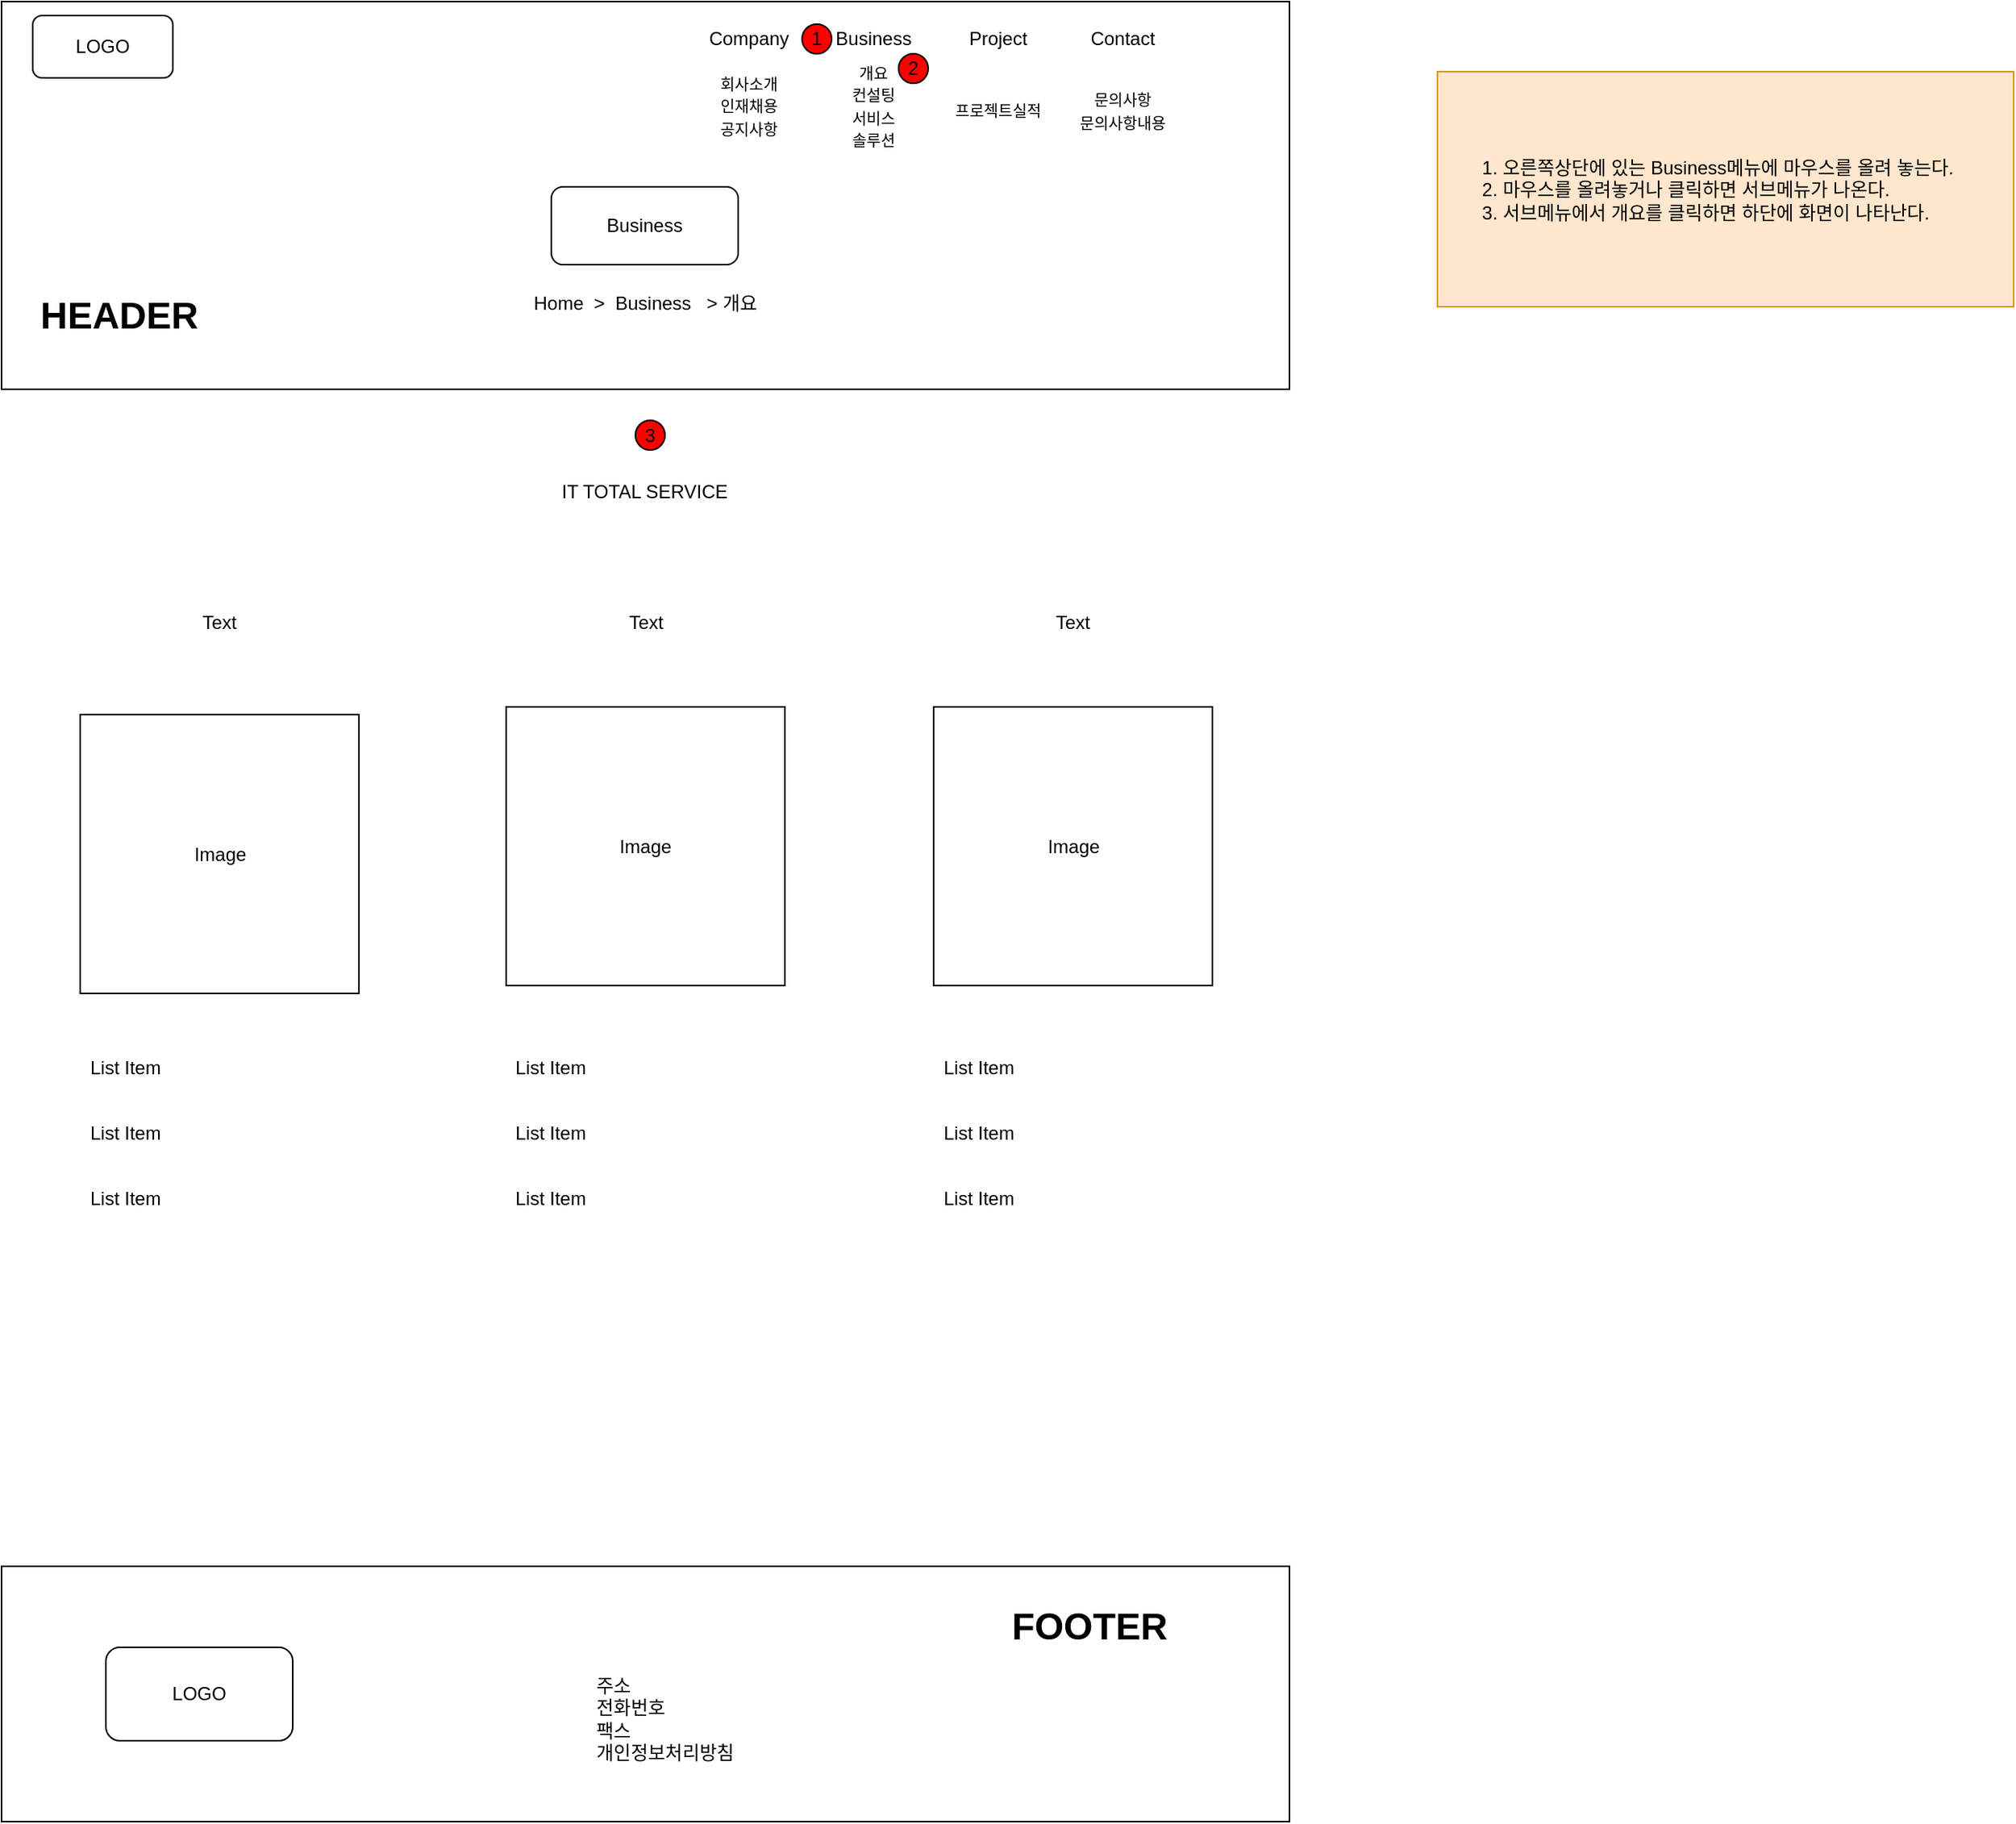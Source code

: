 <mxfile version="24.7.17" pages="4">
  <diagram name="개요" id="Bpii2RcO6wEktRGzaCRJ">
    <mxGraphModel dx="1434" dy="2013" grid="0" gridSize="10" guides="1" tooltips="1" connect="1" arrows="1" fold="1" page="1" pageScale="1" pageWidth="827" pageHeight="1169" math="0" shadow="0">
      <root>
        <mxCell id="0" />
        <mxCell id="1" parent="0" />
        <mxCell id="DqWM_2jx_IDPtCfwrUrT-4" value="" style="rounded=0;whiteSpace=wrap;html=1;" parent="1" vertex="1">
          <mxGeometry y="-1169" width="827" height="249" as="geometry" />
        </mxCell>
        <mxCell id="DqWM_2jx_IDPtCfwrUrT-6" value="LOGO" style="rounded=1;whiteSpace=wrap;html=1;" parent="1" vertex="1">
          <mxGeometry x="20" y="-1160" width="90" height="40" as="geometry" />
        </mxCell>
        <mxCell id="DqWM_2jx_IDPtCfwrUrT-7" value="Company" style="text;html=1;strokeColor=none;fillColor=none;align=center;verticalAlign=middle;whiteSpace=wrap;rounded=0;" parent="1" vertex="1">
          <mxGeometry x="450" y="-1160" width="60" height="30" as="geometry" />
        </mxCell>
        <mxCell id="DqWM_2jx_IDPtCfwrUrT-8" value="Business" style="text;html=1;strokeColor=none;fillColor=none;align=center;verticalAlign=middle;whiteSpace=wrap;rounded=0;" parent="1" vertex="1">
          <mxGeometry x="530" y="-1160" width="60" height="30" as="geometry" />
        </mxCell>
        <mxCell id="DqWM_2jx_IDPtCfwrUrT-9" value="Project" style="text;html=1;strokeColor=none;fillColor=none;align=center;verticalAlign=middle;whiteSpace=wrap;rounded=0;" parent="1" vertex="1">
          <mxGeometry x="610" y="-1160" width="60" height="30" as="geometry" />
        </mxCell>
        <mxCell id="DqWM_2jx_IDPtCfwrUrT-10" value="Contact" style="text;html=1;strokeColor=none;fillColor=none;align=center;verticalAlign=middle;whiteSpace=wrap;rounded=0;" parent="1" vertex="1">
          <mxGeometry x="690" y="-1160" width="60" height="30" as="geometry" />
        </mxCell>
        <mxCell id="DqWM_2jx_IDPtCfwrUrT-12" value="Business" style="rounded=1;whiteSpace=wrap;html=1;" parent="1" vertex="1">
          <mxGeometry x="353" y="-1050" width="120" height="50" as="geometry" />
        </mxCell>
        <mxCell id="DqWM_2jx_IDPtCfwrUrT-13" value="Home&amp;nbsp; &amp;gt;&amp;nbsp; Business&amp;nbsp; &amp;nbsp;&amp;gt; 개요" style="text;html=1;strokeColor=none;fillColor=none;align=center;verticalAlign=middle;whiteSpace=wrap;rounded=0;" parent="1" vertex="1">
          <mxGeometry x="332" y="-990" width="163" height="30" as="geometry" />
        </mxCell>
        <mxCell id="DqWM_2jx_IDPtCfwrUrT-15" value="IT TOTAL SERVICE" style="text;html=1;strokeColor=none;fillColor=none;align=center;verticalAlign=middle;whiteSpace=wrap;rounded=0;" parent="1" vertex="1">
          <mxGeometry x="278" y="-869" width="270" height="30" as="geometry" />
        </mxCell>
        <mxCell id="DqWM_2jx_IDPtCfwrUrT-16" value="Text" style="text;html=1;strokeColor=none;fillColor=none;align=center;verticalAlign=middle;whiteSpace=wrap;rounded=0;" parent="1" vertex="1">
          <mxGeometry x="110" y="-785" width="60" height="30" as="geometry" />
        </mxCell>
        <mxCell id="DqWM_2jx_IDPtCfwrUrT-17" value="Text" style="text;html=1;strokeColor=none;fillColor=none;align=center;verticalAlign=middle;whiteSpace=wrap;rounded=0;" parent="1" vertex="1">
          <mxGeometry x="383.5" y="-785" width="60" height="30" as="geometry" />
        </mxCell>
        <mxCell id="DqWM_2jx_IDPtCfwrUrT-18" value="Text" style="text;html=1;strokeColor=none;fillColor=none;align=center;verticalAlign=middle;whiteSpace=wrap;rounded=0;" parent="1" vertex="1">
          <mxGeometry x="658" y="-785" width="60" height="30" as="geometry" />
        </mxCell>
        <mxCell id="DqWM_2jx_IDPtCfwrUrT-19" value="Image" style="whiteSpace=wrap;html=1;aspect=fixed;" parent="1" vertex="1">
          <mxGeometry x="50.5" y="-711" width="179" height="179" as="geometry" />
        </mxCell>
        <mxCell id="DqWM_2jx_IDPtCfwrUrT-20" value="Image" style="whiteSpace=wrap;html=1;aspect=fixed;" parent="1" vertex="1">
          <mxGeometry x="324" y="-716" width="179" height="179" as="geometry" />
        </mxCell>
        <mxCell id="DqWM_2jx_IDPtCfwrUrT-21" value="Image" style="whiteSpace=wrap;html=1;aspect=fixed;" parent="1" vertex="1">
          <mxGeometry x="598.5" y="-716" width="179" height="179" as="geometry" />
        </mxCell>
        <mxCell id="DqWM_2jx_IDPtCfwrUrT-22" value="List Item" style="text;strokeColor=none;fillColor=none;align=left;verticalAlign=middle;spacingLeft=4;spacingRight=4;overflow=hidden;points=[[0,0.5],[1,0.5]];portConstraint=eastwest;rotatable=0;whiteSpace=wrap;html=1;" parent="1" vertex="1">
          <mxGeometry x="50.5" y="-499" width="180.5" height="30" as="geometry" />
        </mxCell>
        <mxCell id="DqWM_2jx_IDPtCfwrUrT-23" value="List Item" style="text;strokeColor=none;fillColor=none;align=left;verticalAlign=middle;spacingLeft=4;spacingRight=4;overflow=hidden;points=[[0,0.5],[1,0.5]];portConstraint=eastwest;rotatable=0;whiteSpace=wrap;html=1;" parent="1" vertex="1">
          <mxGeometry x="50.5" y="-457" width="180.5" height="30" as="geometry" />
        </mxCell>
        <mxCell id="DqWM_2jx_IDPtCfwrUrT-24" value="List Item" style="text;strokeColor=none;fillColor=none;align=left;verticalAlign=middle;spacingLeft=4;spacingRight=4;overflow=hidden;points=[[0,0.5],[1,0.5]];portConstraint=eastwest;rotatable=0;whiteSpace=wrap;html=1;" parent="1" vertex="1">
          <mxGeometry x="50.5" y="-415" width="180.5" height="30" as="geometry" />
        </mxCell>
        <mxCell id="DqWM_2jx_IDPtCfwrUrT-25" value="List Item" style="text;strokeColor=none;fillColor=none;align=left;verticalAlign=middle;spacingLeft=4;spacingRight=4;overflow=hidden;points=[[0,0.5],[1,0.5]];portConstraint=eastwest;rotatable=0;whiteSpace=wrap;html=1;" parent="1" vertex="1">
          <mxGeometry x="324" y="-499" width="180.5" height="30" as="geometry" />
        </mxCell>
        <mxCell id="DqWM_2jx_IDPtCfwrUrT-26" value="List Item" style="text;strokeColor=none;fillColor=none;align=left;verticalAlign=middle;spacingLeft=4;spacingRight=4;overflow=hidden;points=[[0,0.5],[1,0.5]];portConstraint=eastwest;rotatable=0;whiteSpace=wrap;html=1;" parent="1" vertex="1">
          <mxGeometry x="324" y="-457" width="180.5" height="30" as="geometry" />
        </mxCell>
        <mxCell id="DqWM_2jx_IDPtCfwrUrT-27" value="List Item" style="text;strokeColor=none;fillColor=none;align=left;verticalAlign=middle;spacingLeft=4;spacingRight=4;overflow=hidden;points=[[0,0.5],[1,0.5]];portConstraint=eastwest;rotatable=0;whiteSpace=wrap;html=1;" parent="1" vertex="1">
          <mxGeometry x="324" y="-415" width="180.5" height="30" as="geometry" />
        </mxCell>
        <mxCell id="DqWM_2jx_IDPtCfwrUrT-28" value="List Item" style="text;strokeColor=none;fillColor=none;align=left;verticalAlign=middle;spacingLeft=4;spacingRight=4;overflow=hidden;points=[[0,0.5],[1,0.5]];portConstraint=eastwest;rotatable=0;whiteSpace=wrap;html=1;" parent="1" vertex="1">
          <mxGeometry x="598.5" y="-499" width="180.5" height="30" as="geometry" />
        </mxCell>
        <mxCell id="DqWM_2jx_IDPtCfwrUrT-29" value="List Item" style="text;strokeColor=none;fillColor=none;align=left;verticalAlign=middle;spacingLeft=4;spacingRight=4;overflow=hidden;points=[[0,0.5],[1,0.5]];portConstraint=eastwest;rotatable=0;whiteSpace=wrap;html=1;" parent="1" vertex="1">
          <mxGeometry x="598.5" y="-457" width="180.5" height="30" as="geometry" />
        </mxCell>
        <mxCell id="DqWM_2jx_IDPtCfwrUrT-30" value="List Item" style="text;strokeColor=none;fillColor=none;align=left;verticalAlign=middle;spacingLeft=4;spacingRight=4;overflow=hidden;points=[[0,0.5],[1,0.5]];portConstraint=eastwest;rotatable=0;whiteSpace=wrap;html=1;" parent="1" vertex="1">
          <mxGeometry x="598.5" y="-415" width="180.5" height="30" as="geometry" />
        </mxCell>
        <mxCell id="DqWM_2jx_IDPtCfwrUrT-31" value="" style="rounded=0;whiteSpace=wrap;html=1;" parent="1" vertex="1">
          <mxGeometry y="-164" width="827" height="164" as="geometry" />
        </mxCell>
        <mxCell id="DqWM_2jx_IDPtCfwrUrT-33" value="LOGO" style="rounded=1;whiteSpace=wrap;html=1;" parent="1" vertex="1">
          <mxGeometry x="67" y="-112" width="120" height="60" as="geometry" />
        </mxCell>
        <mxCell id="DqWM_2jx_IDPtCfwrUrT-34" value="&lt;h1&gt;&lt;span style=&quot;background-color: initial;&quot;&gt;&lt;span style=&quot;white-space: pre;&quot;&gt;&#x9;&lt;/span&gt;&lt;span style=&quot;white-space: pre;&quot;&gt;&#x9;&lt;/span&gt;&lt;span style=&quot;white-space: pre;&quot;&gt;&#x9;&lt;/span&gt;&lt;span style=&quot;white-space: pre;&quot;&gt;&#x9;&lt;/span&gt;&lt;span style=&quot;white-space: pre;&quot;&gt;&#x9;&lt;/span&gt;FOOTER&lt;/span&gt;&lt;br&gt;&lt;/h1&gt;&lt;div&gt;주소&lt;/div&gt;&lt;div&gt;전화번호&lt;/div&gt;&lt;div&gt;팩스&lt;/div&gt;&lt;div&gt;개인정보처리방침&lt;/div&gt;" style="text;html=1;strokeColor=none;fillColor=none;spacing=5;spacingTop=-20;whiteSpace=wrap;overflow=hidden;rounded=0;" parent="1" vertex="1">
          <mxGeometry x="377" y="-145" width="387" height="120" as="geometry" />
        </mxCell>
        <mxCell id="DqWM_2jx_IDPtCfwrUrT-36" value="&lt;h1&gt;HEADER&lt;/h1&gt;" style="text;html=1;strokeColor=none;fillColor=none;spacing=5;spacingTop=-20;whiteSpace=wrap;overflow=hidden;rounded=0;" parent="1" vertex="1">
          <mxGeometry x="20" y="-987" width="114.5" height="40" as="geometry" />
        </mxCell>
        <mxCell id="Prhg0le7YeSUxlEyaKOf-2" value="&lt;h4&gt;&lt;br&gt;&lt;/h4&gt;" style="text;html=1;strokeColor=none;fillColor=none;align=center;verticalAlign=middle;whiteSpace=wrap;rounded=0;" parent="1" vertex="1">
          <mxGeometry x="608" y="-1028" width="60" height="30" as="geometry" />
        </mxCell>
        <mxCell id="Prhg0le7YeSUxlEyaKOf-4" value="1" style="ellipse;whiteSpace=wrap;html=1;aspect=fixed;fontColor=#000000;fillStyle=auto;fillColor=#FF0000;" parent="1" vertex="1">
          <mxGeometry x="514" y="-1154.5" width="19" height="19" as="geometry" />
        </mxCell>
        <mxCell id="Prhg0le7YeSUxlEyaKOf-8" value="&lt;ol&gt;&lt;li&gt;오른쪽상단에 있는 Business메뉴에 마우스를 올려 놓는다.&lt;/li&gt;&lt;li&gt;마우스를 올려놓거나 클릭하면 서브메뉴가 나온다.&lt;/li&gt;&lt;li&gt;서브메뉴에서 개요를 클릭하면 하단에 화면이 나타난다.&lt;/li&gt;&lt;/ol&gt;" style="rounded=0;whiteSpace=wrap;html=1;fillStyle=auto;fillColor=#ffe6cc;align=left;strokeColor=#d79b00;" parent="1" vertex="1">
          <mxGeometry x="922" y="-1124" width="370" height="151" as="geometry" />
        </mxCell>
        <mxCell id="Prhg0le7YeSUxlEyaKOf-9" value="&lt;font style=&quot;font-size: 10px;&quot;&gt;개요&lt;br&gt;컨설팅&lt;br&gt;서비스&lt;br&gt;솔루션&lt;/font&gt;" style="text;html=1;strokeColor=none;fillColor=none;align=center;verticalAlign=middle;whiteSpace=wrap;rounded=0;fontColor=#000000;" parent="1" vertex="1">
          <mxGeometry x="535" y="-1133.5" width="50" height="62" as="geometry" />
        </mxCell>
        <mxCell id="Prhg0le7YeSUxlEyaKOf-10" value="&lt;font style=&quot;font-size: 10px;&quot;&gt;회사소개&lt;br&gt;인재채용&lt;br&gt;공지사항&lt;/font&gt;" style="text;html=1;strokeColor=none;fillColor=none;align=center;verticalAlign=middle;whiteSpace=wrap;rounded=0;fontColor=#000000;" parent="1" vertex="1">
          <mxGeometry x="455" y="-1133.5" width="50" height="62" as="geometry" />
        </mxCell>
        <mxCell id="Prhg0le7YeSUxlEyaKOf-11" value="&lt;font style=&quot;font-size: 10px;&quot;&gt;프로젝트실적&lt;/font&gt;" style="text;html=1;strokeColor=none;fillColor=none;align=center;verticalAlign=middle;whiteSpace=wrap;rounded=0;fontColor=#000000;" parent="1" vertex="1">
          <mxGeometry x="609" y="-1130" width="62" height="62" as="geometry" />
        </mxCell>
        <mxCell id="Prhg0le7YeSUxlEyaKOf-12" value="&lt;font style=&quot;font-size: 10px;&quot;&gt;문의사항&lt;br&gt;문의사항내용&lt;/font&gt;" style="text;html=1;strokeColor=none;fillColor=none;align=center;verticalAlign=middle;whiteSpace=wrap;rounded=0;fontColor=#000000;" parent="1" vertex="1">
          <mxGeometry x="681" y="-1130" width="78" height="62" as="geometry" />
        </mxCell>
        <mxCell id="Prhg0le7YeSUxlEyaKOf-14" value="2" style="ellipse;whiteSpace=wrap;html=1;aspect=fixed;fontColor=#000000;fillStyle=auto;fillColor=#FF0000;" parent="1" vertex="1">
          <mxGeometry x="576" y="-1135.5" width="19" height="19" as="geometry" />
        </mxCell>
        <mxCell id="Prhg0le7YeSUxlEyaKOf-15" value="3" style="ellipse;whiteSpace=wrap;html=1;aspect=fixed;fontColor=#000000;fillStyle=auto;fillColor=#FF0000;" parent="1" vertex="1">
          <mxGeometry x="407" y="-900" width="19" height="19" as="geometry" />
        </mxCell>
      </root>
    </mxGraphModel>
  </diagram>
  <diagram id="UK7-F4Njm0q5Z97Cg2Z2" name="컨설팅">
    <mxGraphModel dx="1098" dy="1997" grid="0" gridSize="10" guides="1" tooltips="1" connect="1" arrows="1" fold="1" page="1" pageScale="1" pageWidth="827" pageHeight="1169" math="0" shadow="0">
      <root>
        <mxCell id="0" />
        <mxCell id="1" parent="0" />
        <mxCell id="DT-PFBrhWo9ifHQSZPaG-1" value="" style="rounded=0;whiteSpace=wrap;html=1;" parent="1" vertex="1">
          <mxGeometry y="-1169" width="827" height="249" as="geometry" />
        </mxCell>
        <mxCell id="DT-PFBrhWo9ifHQSZPaG-2" value="LOGO" style="rounded=1;whiteSpace=wrap;html=1;" parent="1" vertex="1">
          <mxGeometry x="20" y="-1160" width="90" height="40" as="geometry" />
        </mxCell>
        <mxCell id="DT-PFBrhWo9ifHQSZPaG-3" value="Company" style="text;html=1;strokeColor=none;fillColor=none;align=center;verticalAlign=middle;whiteSpace=wrap;rounded=0;" parent="1" vertex="1">
          <mxGeometry x="450" y="-1160" width="60" height="30" as="geometry" />
        </mxCell>
        <mxCell id="DT-PFBrhWo9ifHQSZPaG-4" value="Business" style="text;html=1;strokeColor=none;fillColor=none;align=center;verticalAlign=middle;whiteSpace=wrap;rounded=0;" parent="1" vertex="1">
          <mxGeometry x="530" y="-1160" width="60" height="30" as="geometry" />
        </mxCell>
        <mxCell id="DT-PFBrhWo9ifHQSZPaG-5" value="Project" style="text;html=1;strokeColor=none;fillColor=none;align=center;verticalAlign=middle;whiteSpace=wrap;rounded=0;" parent="1" vertex="1">
          <mxGeometry x="610" y="-1160" width="60" height="30" as="geometry" />
        </mxCell>
        <mxCell id="DT-PFBrhWo9ifHQSZPaG-6" value="Contact" style="text;html=1;strokeColor=none;fillColor=none;align=center;verticalAlign=middle;whiteSpace=wrap;rounded=0;" parent="1" vertex="1">
          <mxGeometry x="690" y="-1160" width="60" height="30" as="geometry" />
        </mxCell>
        <mxCell id="DT-PFBrhWo9ifHQSZPaG-7" value="Business" style="rounded=1;whiteSpace=wrap;html=1;" parent="1" vertex="1">
          <mxGeometry x="353" y="-1050" width="120" height="50" as="geometry" />
        </mxCell>
        <mxCell id="DT-PFBrhWo9ifHQSZPaG-8" value="Home&amp;nbsp; &amp;gt;&amp;nbsp; Business&amp;nbsp; &amp;nbsp;&amp;gt;&amp;nbsp; 컨설팅" style="text;html=1;strokeColor=none;fillColor=none;align=center;verticalAlign=middle;whiteSpace=wrap;rounded=0;" parent="1" vertex="1">
          <mxGeometry x="332" y="-990" width="163" height="30" as="geometry" />
        </mxCell>
        <mxCell id="DT-PFBrhWo9ifHQSZPaG-9" value="Text" style="text;html=1;strokeColor=none;fillColor=none;align=center;verticalAlign=middle;whiteSpace=wrap;rounded=0;" parent="1" vertex="1">
          <mxGeometry x="278" y="-869" width="270" height="30" as="geometry" />
        </mxCell>
        <mxCell id="DT-PFBrhWo9ifHQSZPaG-10" value="Image" style="whiteSpace=wrap;html=1;aspect=fixed;" parent="1" vertex="1">
          <mxGeometry x="50.5" y="-802" width="179" height="179" as="geometry" />
        </mxCell>
        <mxCell id="DT-PFBrhWo9ifHQSZPaG-11" value="Image" style="whiteSpace=wrap;html=1;aspect=fixed;" parent="1" vertex="1">
          <mxGeometry x="324" y="-807" width="179" height="179" as="geometry" />
        </mxCell>
        <mxCell id="DT-PFBrhWo9ifHQSZPaG-12" value="Image" style="whiteSpace=wrap;html=1;aspect=fixed;" parent="1" vertex="1">
          <mxGeometry x="598.5" y="-807" width="179" height="179" as="geometry" />
        </mxCell>
        <mxCell id="DT-PFBrhWo9ifHQSZPaG-13" value="" style="rounded=0;whiteSpace=wrap;html=1;" parent="1" vertex="1">
          <mxGeometry y="-472" width="827" height="164" as="geometry" />
        </mxCell>
        <mxCell id="DT-PFBrhWo9ifHQSZPaG-14" value="LOGO" style="rounded=1;whiteSpace=wrap;html=1;" parent="1" vertex="1">
          <mxGeometry x="67" y="-420" width="120" height="60" as="geometry" />
        </mxCell>
        <mxCell id="DT-PFBrhWo9ifHQSZPaG-15" value="&lt;h1&gt;&lt;span style=&quot;background-color: initial;&quot;&gt;&lt;span style=&quot;white-space: pre;&quot;&gt;&#x9;&lt;/span&gt;&lt;span style=&quot;white-space: pre;&quot;&gt;&#x9;&lt;/span&gt;&lt;span style=&quot;white-space: pre;&quot;&gt;&#x9;&lt;/span&gt;&lt;span style=&quot;white-space: pre;&quot;&gt;&#x9;&lt;/span&gt;&lt;span style=&quot;white-space: pre;&quot;&gt;&#x9;&lt;/span&gt;FOOTER&lt;/span&gt;&lt;br&gt;&lt;/h1&gt;&lt;div&gt;주소&lt;/div&gt;&lt;div&gt;전화번호&lt;/div&gt;&lt;div&gt;팩스&lt;/div&gt;&lt;div&gt;개인정보처리방침&lt;/div&gt;" style="text;html=1;strokeColor=none;fillColor=none;spacing=5;spacingTop=-20;whiteSpace=wrap;overflow=hidden;rounded=0;" parent="1" vertex="1">
          <mxGeometry x="377" y="-453" width="387" height="120" as="geometry" />
        </mxCell>
        <mxCell id="DT-PFBrhWo9ifHQSZPaG-16" value="&lt;h1&gt;HEADER&lt;/h1&gt;" style="text;html=1;strokeColor=none;fillColor=none;spacing=5;spacingTop=-20;whiteSpace=wrap;overflow=hidden;rounded=0;" parent="1" vertex="1">
          <mxGeometry x="20" y="-987" width="114.5" height="40" as="geometry" />
        </mxCell>
        <mxCell id="DT-PFBrhWo9ifHQSZPaG-17" value="Text" style="text;html=1;strokeColor=none;fillColor=none;align=center;verticalAlign=middle;whiteSpace=wrap;rounded=0;" parent="1" vertex="1">
          <mxGeometry x="110.25" y="-589" width="60" height="30" as="geometry" />
        </mxCell>
        <mxCell id="DT-PFBrhWo9ifHQSZPaG-18" value="Text" style="text;html=1;strokeColor=none;fillColor=none;align=center;verticalAlign=middle;whiteSpace=wrap;rounded=0;" parent="1" vertex="1">
          <mxGeometry x="383.75" y="-589" width="60" height="30" as="geometry" />
        </mxCell>
        <mxCell id="DT-PFBrhWo9ifHQSZPaG-19" value="Text" style="text;html=1;strokeColor=none;fillColor=none;align=center;verticalAlign=middle;whiteSpace=wrap;rounded=0;" parent="1" vertex="1">
          <mxGeometry x="658.25" y="-589" width="60" height="30" as="geometry" />
        </mxCell>
        <mxCell id="dZR1pk2pHQGI8bNtnSo9-1" value="&lt;font style=&quot;font-size: 10px;&quot;&gt;개요&lt;br&gt;컨설팅&lt;br&gt;서비스&lt;br&gt;솔루션&lt;/font&gt;" style="text;html=1;strokeColor=none;fillColor=none;align=center;verticalAlign=middle;whiteSpace=wrap;rounded=0;fontColor=#000000;" vertex="1" parent="1">
          <mxGeometry x="535" y="-1133.5" width="50" height="62" as="geometry" />
        </mxCell>
        <mxCell id="dZR1pk2pHQGI8bNtnSo9-2" value="&lt;span style=&quot;font-size: 10px;&quot;&gt;회사소개&lt;br&gt;&lt;/span&gt;인재채용&lt;br&gt;공지사항" style="text;html=1;strokeColor=none;fillColor=none;align=center;verticalAlign=middle;whiteSpace=wrap;rounded=0;fontColor=#000000;" vertex="1" parent="1">
          <mxGeometry x="455" y="-1133.5" width="50" height="62" as="geometry" />
        </mxCell>
        <mxCell id="dZR1pk2pHQGI8bNtnSo9-3" value="&lt;span style=&quot;font-size: 10px;&quot;&gt;프로젝스실적&lt;/span&gt;" style="text;html=1;strokeColor=none;fillColor=none;align=center;verticalAlign=middle;whiteSpace=wrap;rounded=0;fontColor=#000000;" vertex="1" parent="1">
          <mxGeometry x="609" y="-1130" width="62" height="62" as="geometry" />
        </mxCell>
        <mxCell id="dZR1pk2pHQGI8bNtnSo9-4" value="&lt;span style=&quot;font-size: 10px;&quot;&gt;문의사항&lt;br&gt;&lt;/span&gt;문의사항내용" style="text;html=1;strokeColor=none;fillColor=none;align=center;verticalAlign=middle;whiteSpace=wrap;rounded=0;fontColor=#000000;" vertex="1" parent="1">
          <mxGeometry x="681" y="-1130" width="78" height="62" as="geometry" />
        </mxCell>
        <mxCell id="dZR1pk2pHQGI8bNtnSo9-5" value="2" style="ellipse;whiteSpace=wrap;html=1;aspect=fixed;fontColor=#000000;fillStyle=auto;fillColor=#FF0000;" vertex="1" parent="1">
          <mxGeometry x="576" y="-1135.5" width="19" height="19" as="geometry" />
        </mxCell>
        <mxCell id="CcNZxuzymCDiwMVj45mP-1" value="1" style="ellipse;whiteSpace=wrap;html=1;aspect=fixed;fontColor=#000000;fillStyle=auto;fillColor=#FF0000;" vertex="1" parent="1">
          <mxGeometry x="514" y="-1154.5" width="19" height="19" as="geometry" />
        </mxCell>
        <mxCell id="pepqZA8PZMSKFQThUxeN-1" value="&lt;ol&gt;&lt;li&gt;오른쪽상단에 있는 Business메뉴에 마우스를 올려 놓는다.&lt;/li&gt;&lt;li&gt;마우스를 올려놓거나 클릭하면 서브메뉴가 나온다.&lt;/li&gt;&lt;li&gt;서브메뉴에서 컨설팅을 클릭하면 하단에 화면이 나타난다.&lt;/li&gt;&lt;/ol&gt;" style="rounded=0;whiteSpace=wrap;html=1;fillStyle=auto;fillColor=#ffe6cc;align=left;strokeColor=#d79b00;" vertex="1" parent="1">
          <mxGeometry x="922" y="-1124" width="370" height="151" as="geometry" />
        </mxCell>
        <mxCell id="B4eTgsCWNQI2CfLLj-r5-1" value="3" style="ellipse;whiteSpace=wrap;html=1;aspect=fixed;fontColor=#000000;fillStyle=auto;fillColor=#FF0000;" vertex="1" parent="1">
          <mxGeometry x="407" y="-900" width="19" height="19" as="geometry" />
        </mxCell>
      </root>
    </mxGraphModel>
  </diagram>
  <diagram id="IxyEoij1VHYg5SXPF2kz" name="서비스">
    <mxGraphModel dx="1098" dy="1997" grid="0" gridSize="10" guides="1" tooltips="1" connect="1" arrows="1" fold="1" page="1" pageScale="1" pageWidth="827" pageHeight="1169" math="0" shadow="0">
      <root>
        <mxCell id="0" />
        <mxCell id="1" parent="0" />
        <mxCell id="orn6xq3NDOY8IKxY6f1s-1" value="" style="rounded=0;whiteSpace=wrap;html=1;" parent="1" vertex="1">
          <mxGeometry y="-1169" width="827" height="249" as="geometry" />
        </mxCell>
        <mxCell id="orn6xq3NDOY8IKxY6f1s-2" value="LOGO" style="rounded=1;whiteSpace=wrap;html=1;" parent="1" vertex="1">
          <mxGeometry x="20" y="-1160" width="90" height="40" as="geometry" />
        </mxCell>
        <mxCell id="orn6xq3NDOY8IKxY6f1s-3" value="Company" style="text;html=1;strokeColor=none;fillColor=none;align=center;verticalAlign=middle;whiteSpace=wrap;rounded=0;" parent="1" vertex="1">
          <mxGeometry x="450" y="-1160" width="60" height="30" as="geometry" />
        </mxCell>
        <mxCell id="orn6xq3NDOY8IKxY6f1s-4" value="Business" style="text;html=1;strokeColor=none;fillColor=none;align=center;verticalAlign=middle;whiteSpace=wrap;rounded=0;" parent="1" vertex="1">
          <mxGeometry x="530" y="-1160" width="60" height="30" as="geometry" />
        </mxCell>
        <mxCell id="orn6xq3NDOY8IKxY6f1s-5" value="Project" style="text;html=1;strokeColor=none;fillColor=none;align=center;verticalAlign=middle;whiteSpace=wrap;rounded=0;" parent="1" vertex="1">
          <mxGeometry x="610" y="-1160" width="60" height="30" as="geometry" />
        </mxCell>
        <mxCell id="orn6xq3NDOY8IKxY6f1s-6" value="Contact" style="text;html=1;strokeColor=none;fillColor=none;align=center;verticalAlign=middle;whiteSpace=wrap;rounded=0;" parent="1" vertex="1">
          <mxGeometry x="690" y="-1160" width="60" height="30" as="geometry" />
        </mxCell>
        <mxCell id="orn6xq3NDOY8IKxY6f1s-7" value="Business" style="rounded=1;whiteSpace=wrap;html=1;" parent="1" vertex="1">
          <mxGeometry x="353" y="-1050" width="120" height="50" as="geometry" />
        </mxCell>
        <mxCell id="orn6xq3NDOY8IKxY6f1s-8" value="Home&amp;nbsp; &amp;gt;&amp;nbsp; Business&amp;nbsp; &amp;nbsp;&amp;gt;&amp;nbsp; 서비스" style="text;html=1;strokeColor=none;fillColor=none;align=center;verticalAlign=middle;whiteSpace=wrap;rounded=0;" parent="1" vertex="1">
          <mxGeometry x="332" y="-990" width="163" height="30" as="geometry" />
        </mxCell>
        <mxCell id="orn6xq3NDOY8IKxY6f1s-9" value="Text" style="text;html=1;strokeColor=none;fillColor=none;align=center;verticalAlign=middle;whiteSpace=wrap;rounded=0;" parent="1" vertex="1">
          <mxGeometry x="278" y="-869" width="270" height="30" as="geometry" />
        </mxCell>
        <mxCell id="orn6xq3NDOY8IKxY6f1s-10" value="Image" style="whiteSpace=wrap;html=1;aspect=fixed;" parent="1" vertex="1">
          <mxGeometry x="50.5" y="-802" width="179" height="179" as="geometry" />
        </mxCell>
        <mxCell id="orn6xq3NDOY8IKxY6f1s-11" value="Image" style="whiteSpace=wrap;html=1;aspect=fixed;" parent="1" vertex="1">
          <mxGeometry x="324" y="-807" width="179" height="179" as="geometry" />
        </mxCell>
        <mxCell id="orn6xq3NDOY8IKxY6f1s-12" value="Image" style="whiteSpace=wrap;html=1;aspect=fixed;" parent="1" vertex="1">
          <mxGeometry x="598.5" y="-807" width="179" height="179" as="geometry" />
        </mxCell>
        <mxCell id="orn6xq3NDOY8IKxY6f1s-13" value="" style="rounded=0;whiteSpace=wrap;html=1;" parent="1" vertex="1">
          <mxGeometry y="-165" width="827" height="164" as="geometry" />
        </mxCell>
        <mxCell id="orn6xq3NDOY8IKxY6f1s-14" value="LOGO" style="rounded=1;whiteSpace=wrap;html=1;" parent="1" vertex="1">
          <mxGeometry x="67" y="-113" width="120" height="60" as="geometry" />
        </mxCell>
        <mxCell id="orn6xq3NDOY8IKxY6f1s-15" value="&lt;h1&gt;&lt;span style=&quot;background-color: initial;&quot;&gt;&amp;nbsp; &amp;nbsp; &amp;nbsp; &lt;span style=&quot;white-space: pre;&quot;&gt;&#x9;&lt;/span&gt;&lt;span style=&quot;white-space: pre;&quot;&gt;&#x9;&lt;/span&gt;&lt;span style=&quot;white-space: pre;&quot;&gt;&#x9;&lt;/span&gt;&lt;span style=&quot;white-space: pre;&quot;&gt;&#x9;&lt;/span&gt;&lt;span style=&quot;white-space: pre;&quot;&gt;&#x9;&lt;/span&gt;FOOTER&lt;/span&gt;&lt;br&gt;&lt;/h1&gt;&lt;div&gt;주소&lt;/div&gt;&lt;div&gt;전화번호&lt;/div&gt;&lt;div&gt;팩스&lt;/div&gt;&lt;div&gt;개인정보처리방침&lt;/div&gt;" style="text;html=1;strokeColor=none;fillColor=none;spacing=5;spacingTop=-20;whiteSpace=wrap;overflow=hidden;rounded=0;" parent="1" vertex="1">
          <mxGeometry x="377" y="-146" width="387" height="120" as="geometry" />
        </mxCell>
        <mxCell id="orn6xq3NDOY8IKxY6f1s-16" value="&lt;h1&gt;HEADER&lt;/h1&gt;" style="text;html=1;strokeColor=none;fillColor=none;spacing=5;spacingTop=-20;whiteSpace=wrap;overflow=hidden;rounded=0;" parent="1" vertex="1">
          <mxGeometry x="20" y="-987" width="114.5" height="40" as="geometry" />
        </mxCell>
        <mxCell id="orn6xq3NDOY8IKxY6f1s-17" value="Text" style="text;html=1;strokeColor=none;fillColor=none;align=center;verticalAlign=middle;whiteSpace=wrap;rounded=0;" parent="1" vertex="1">
          <mxGeometry x="110.25" y="-589" width="60" height="30" as="geometry" />
        </mxCell>
        <mxCell id="orn6xq3NDOY8IKxY6f1s-18" value="Text" style="text;html=1;strokeColor=none;fillColor=none;align=center;verticalAlign=middle;whiteSpace=wrap;rounded=0;" parent="1" vertex="1">
          <mxGeometry x="383.75" y="-589" width="60" height="30" as="geometry" />
        </mxCell>
        <mxCell id="orn6xq3NDOY8IKxY6f1s-19" value="Text" style="text;html=1;strokeColor=none;fillColor=none;align=center;verticalAlign=middle;whiteSpace=wrap;rounded=0;" parent="1" vertex="1">
          <mxGeometry x="658.25" y="-589" width="60" height="30" as="geometry" />
        </mxCell>
        <mxCell id="orn6xq3NDOY8IKxY6f1s-20" value="Title" style="text;strokeColor=none;fillColor=none;html=1;fontSize=24;fontStyle=1;verticalAlign=middle;align=center;" parent="1" vertex="1">
          <mxGeometry x="363" y="-540" width="100" height="40" as="geometry" />
        </mxCell>
        <mxCell id="orn6xq3NDOY8IKxY6f1s-21" value="&lt;table border=&quot;1&quot; width=&quot;100%&quot; height=&quot;100%&quot; cellpadding=&quot;4&quot; style=&quot;width:100%;height:100%;border-collapse:collapse;&quot;&gt;&lt;tbody&gt;&lt;tr&gt;&lt;th&gt;&lt;b&gt;Title&lt;/b&gt;&lt;/th&gt;&lt;/tr&gt;&lt;tr&gt;&lt;td&gt;Section 1.1&lt;br&gt;Section 1.2&lt;br&gt;Section 1.3&lt;/td&gt;&lt;/tr&gt;&lt;tr&gt;&lt;td&gt;Section 2.1&lt;br&gt;Section 2.2&lt;br&gt;Section 2.3&lt;/td&gt;&lt;/tr&gt;&lt;/tbody&gt;&lt;/table&gt;" style="text;html=1;whiteSpace=wrap;strokeColor=none;fillColor=none;overflow=fill;align=left;" parent="1" vertex="1">
          <mxGeometry x="50.5" y="-478" width="554.5" height="80" as="geometry" />
        </mxCell>
        <mxCell id="orn6xq3NDOY8IKxY6f1s-22" value="&lt;table border=&quot;1&quot; width=&quot;100%&quot; height=&quot;100%&quot; cellpadding=&quot;4&quot; style=&quot;width:100%;height:100%;border-collapse:collapse;&quot;&gt;&lt;tbody&gt;&lt;tr&gt;&lt;th&gt;&lt;b&gt;Title&lt;/b&gt;&lt;/th&gt;&lt;/tr&gt;&lt;tr&gt;&lt;td&gt;Section 1.1&lt;br&gt;Section 1.2&lt;br&gt;Section 1.3&lt;/td&gt;&lt;/tr&gt;&lt;tr&gt;&lt;td&gt;Section 2.1&lt;br&gt;Section 2.2&lt;br&gt;Section 2.3&lt;/td&gt;&lt;/tr&gt;&lt;/tbody&gt;&lt;/table&gt;" style="text;html=1;whiteSpace=wrap;strokeColor=none;fillColor=none;overflow=fill;align=left;" parent="1" vertex="1">
          <mxGeometry x="50.5" y="-373" width="554.5" height="80" as="geometry" />
        </mxCell>
        <mxCell id="orn6xq3NDOY8IKxY6f1s-23" value="&lt;table border=&quot;1&quot; width=&quot;100%&quot; height=&quot;100%&quot; cellpadding=&quot;4&quot; style=&quot;width:100%;height:100%;border-collapse:collapse;&quot;&gt;&lt;tbody&gt;&lt;tr&gt;&lt;th&gt;&lt;b&gt;Title&lt;/b&gt;&lt;/th&gt;&lt;/tr&gt;&lt;tr&gt;&lt;td&gt;Section 1.1&lt;br&gt;Section 1.2&lt;br&gt;Section 1.3&lt;/td&gt;&lt;/tr&gt;&lt;tr&gt;&lt;td&gt;Section 2.1&lt;br&gt;Section 2.2&lt;br&gt;Section 2.3&lt;/td&gt;&lt;/tr&gt;&lt;/tbody&gt;&lt;/table&gt;" style="text;html=1;whiteSpace=wrap;strokeColor=none;fillColor=none;overflow=fill;align=left;" parent="1" vertex="1">
          <mxGeometry x="50.5" y="-269" width="554.5" height="80" as="geometry" />
        </mxCell>
        <mxCell id="_4yb1WPYHrJU2JR0lUT5-1" value="&lt;font style=&quot;font-size: 10px;&quot;&gt;개요&lt;br&gt;컨설팅&lt;br&gt;서비스&lt;br&gt;솔루션&lt;/font&gt;" style="text;html=1;strokeColor=none;fillColor=none;align=center;verticalAlign=middle;whiteSpace=wrap;rounded=0;fontColor=#000000;" vertex="1" parent="1">
          <mxGeometry x="535" y="-1133.5" width="50" height="62" as="geometry" />
        </mxCell>
        <mxCell id="_4yb1WPYHrJU2JR0lUT5-2" value="&lt;span style=&quot;font-size: 10px;&quot;&gt;회사소개&lt;br&gt;&lt;/span&gt;인재채용&lt;br&gt;공지사항" style="text;html=1;strokeColor=none;fillColor=none;align=center;verticalAlign=middle;whiteSpace=wrap;rounded=0;fontColor=#000000;" vertex="1" parent="1">
          <mxGeometry x="455" y="-1133.5" width="50" height="62" as="geometry" />
        </mxCell>
        <mxCell id="_4yb1WPYHrJU2JR0lUT5-3" value="&lt;span style=&quot;font-size: 10px;&quot;&gt;프로젝스실적&lt;/span&gt;" style="text;html=1;strokeColor=none;fillColor=none;align=center;verticalAlign=middle;whiteSpace=wrap;rounded=0;fontColor=#000000;" vertex="1" parent="1">
          <mxGeometry x="609" y="-1130" width="62" height="62" as="geometry" />
        </mxCell>
        <mxCell id="_4yb1WPYHrJU2JR0lUT5-4" value="&lt;span style=&quot;font-size: 10px;&quot;&gt;문의사항&lt;br&gt;&lt;/span&gt;문의사항내용" style="text;html=1;strokeColor=none;fillColor=none;align=center;verticalAlign=middle;whiteSpace=wrap;rounded=0;fontColor=#000000;" vertex="1" parent="1">
          <mxGeometry x="681" y="-1130" width="78" height="62" as="geometry" />
        </mxCell>
        <mxCell id="_4yb1WPYHrJU2JR0lUT5-5" value="2" style="ellipse;whiteSpace=wrap;html=1;aspect=fixed;fontColor=#000000;fillStyle=auto;fillColor=#FF0000;" vertex="1" parent="1">
          <mxGeometry x="576" y="-1135.5" width="19" height="19" as="geometry" />
        </mxCell>
        <mxCell id="gMT-o1Cbi67OUAM8KV-G-1" value="1" style="ellipse;whiteSpace=wrap;html=1;aspect=fixed;fontColor=#000000;fillStyle=auto;fillColor=#FF0000;" vertex="1" parent="1">
          <mxGeometry x="514" y="-1154.5" width="19" height="19" as="geometry" />
        </mxCell>
        <mxCell id="OlSpwUEuEelbLqYc-JLJ-1" value="&lt;ol&gt;&lt;li&gt;오른쪽상단에 있는 Business메뉴에 마우스를 올려 놓는다.&lt;/li&gt;&lt;li&gt;마우스를 올려놓거나 클릭하면 서브메뉴가 나온다.&lt;/li&gt;&lt;li&gt;서브메뉴에서 서비스를 클릭하면 하단에 화면이 나타난다.&lt;/li&gt;&lt;/ol&gt;" style="rounded=0;whiteSpace=wrap;html=1;fillStyle=auto;fillColor=#ffe6cc;align=left;strokeColor=#d79b00;" vertex="1" parent="1">
          <mxGeometry x="922" y="-1124" width="370" height="151" as="geometry" />
        </mxCell>
        <mxCell id="TcZ3BNxhhfJjMLLUN1UK-1" value="3" style="ellipse;whiteSpace=wrap;html=1;aspect=fixed;fontColor=#000000;fillStyle=auto;fillColor=#FF0000;" vertex="1" parent="1">
          <mxGeometry x="407" y="-900" width="19" height="19" as="geometry" />
        </mxCell>
      </root>
    </mxGraphModel>
  </diagram>
  <diagram id="mAt24RcyjKqhOTWo5f1l" name="솔루션">
    <mxGraphModel dx="1098" dy="1997" grid="0" gridSize="10" guides="1" tooltips="1" connect="1" arrows="1" fold="1" page="1" pageScale="1" pageWidth="827" pageHeight="1169" math="0" shadow="0">
      <root>
        <mxCell id="0" />
        <mxCell id="1" parent="0" />
        <mxCell id="0PH_9C1Nfv81QfnHffVX-1" value="" style="rounded=0;whiteSpace=wrap;html=1;" parent="1" vertex="1">
          <mxGeometry y="-1169" width="827" height="249" as="geometry" />
        </mxCell>
        <mxCell id="0PH_9C1Nfv81QfnHffVX-2" value="LOGO" style="rounded=1;whiteSpace=wrap;html=1;" parent="1" vertex="1">
          <mxGeometry x="20" y="-1160" width="90" height="40" as="geometry" />
        </mxCell>
        <mxCell id="0PH_9C1Nfv81QfnHffVX-3" value="Company" style="text;html=1;strokeColor=none;fillColor=none;align=center;verticalAlign=middle;whiteSpace=wrap;rounded=0;" parent="1" vertex="1">
          <mxGeometry x="450" y="-1160" width="60" height="30" as="geometry" />
        </mxCell>
        <mxCell id="0PH_9C1Nfv81QfnHffVX-4" value="Business" style="text;html=1;strokeColor=none;fillColor=none;align=center;verticalAlign=middle;whiteSpace=wrap;rounded=0;" parent="1" vertex="1">
          <mxGeometry x="530" y="-1160" width="60" height="30" as="geometry" />
        </mxCell>
        <mxCell id="0PH_9C1Nfv81QfnHffVX-5" value="Project" style="text;html=1;strokeColor=none;fillColor=none;align=center;verticalAlign=middle;whiteSpace=wrap;rounded=0;" parent="1" vertex="1">
          <mxGeometry x="610" y="-1160" width="60" height="30" as="geometry" />
        </mxCell>
        <mxCell id="0PH_9C1Nfv81QfnHffVX-6" value="Contact" style="text;html=1;strokeColor=none;fillColor=none;align=center;verticalAlign=middle;whiteSpace=wrap;rounded=0;" parent="1" vertex="1">
          <mxGeometry x="690" y="-1160" width="60" height="30" as="geometry" />
        </mxCell>
        <mxCell id="0PH_9C1Nfv81QfnHffVX-7" value="Business" style="rounded=1;whiteSpace=wrap;html=1;" parent="1" vertex="1">
          <mxGeometry x="353" y="-1050" width="120" height="50" as="geometry" />
        </mxCell>
        <mxCell id="0PH_9C1Nfv81QfnHffVX-8" value="Home&amp;nbsp; &amp;gt;&amp;nbsp; Business&amp;nbsp; &amp;nbsp;&amp;gt;&amp;nbsp; 솔루션" style="text;html=1;strokeColor=none;fillColor=none;align=center;verticalAlign=middle;whiteSpace=wrap;rounded=0;" parent="1" vertex="1">
          <mxGeometry x="332" y="-990" width="163" height="30" as="geometry" />
        </mxCell>
        <mxCell id="0PH_9C1Nfv81QfnHffVX-9" value="Text" style="text;html=1;strokeColor=none;fillColor=none;align=center;verticalAlign=middle;whiteSpace=wrap;rounded=0;" parent="1" vertex="1">
          <mxGeometry x="278" y="-869" width="270" height="30" as="geometry" />
        </mxCell>
        <mxCell id="0PH_9C1Nfv81QfnHffVX-10" value="Image" style="whiteSpace=wrap;html=1;aspect=fixed;" parent="1" vertex="1">
          <mxGeometry x="50.5" y="-802" width="179" height="179" as="geometry" />
        </mxCell>
        <mxCell id="0PH_9C1Nfv81QfnHffVX-11" value="Image" style="whiteSpace=wrap;html=1;aspect=fixed;" parent="1" vertex="1">
          <mxGeometry x="324" y="-807" width="179" height="179" as="geometry" />
        </mxCell>
        <mxCell id="0PH_9C1Nfv81QfnHffVX-12" value="Image" style="whiteSpace=wrap;html=1;aspect=fixed;" parent="1" vertex="1">
          <mxGeometry x="598.5" y="-807" width="179" height="179" as="geometry" />
        </mxCell>
        <mxCell id="0PH_9C1Nfv81QfnHffVX-13" value="" style="rounded=0;whiteSpace=wrap;html=1;" parent="1" vertex="1">
          <mxGeometry y="-131" width="827" height="128" as="geometry" />
        </mxCell>
        <mxCell id="0PH_9C1Nfv81QfnHffVX-14" value="LOGO" style="rounded=1;whiteSpace=wrap;html=1;" parent="1" vertex="1">
          <mxGeometry x="64" y="-99" width="120" height="60" as="geometry" />
        </mxCell>
        <mxCell id="0PH_9C1Nfv81QfnHffVX-15" value="&lt;h1 style=&quot;text-align: center;&quot;&gt;&lt;span style=&quot;background-color: initial;&quot;&gt;&amp;nbsp; &amp;nbsp; &amp;nbsp; &amp;nbsp; &amp;nbsp; &amp;nbsp; &amp;nbsp; &amp;nbsp; &amp;nbsp; &amp;nbsp; &amp;nbsp; &amp;nbsp; &amp;nbsp; &amp;nbsp; &amp;nbsp; &amp;nbsp; &amp;nbsp; &amp;nbsp; &amp;nbsp; &amp;nbsp; &amp;nbsp;FOOTER&lt;/span&gt;&lt;br&gt;&lt;/h1&gt;&lt;div&gt;주소&lt;/div&gt;&lt;div&gt;전화번호&lt;/div&gt;&lt;div&gt;팩스&lt;/div&gt;&lt;div&gt;개인정보처리방침&lt;/div&gt;" style="text;html=1;strokeColor=none;fillColor=none;spacing=5;spacingTop=-20;whiteSpace=wrap;overflow=hidden;rounded=0;" parent="1" vertex="1">
          <mxGeometry x="374" y="-127" width="387" height="120" as="geometry" />
        </mxCell>
        <mxCell id="0PH_9C1Nfv81QfnHffVX-16" value="&lt;h1&gt;HEADER&lt;/h1&gt;" style="text;html=1;strokeColor=none;fillColor=none;spacing=5;spacingTop=-20;whiteSpace=wrap;overflow=hidden;rounded=0;" parent="1" vertex="1">
          <mxGeometry x="20" y="-987" width="114.5" height="40" as="geometry" />
        </mxCell>
        <mxCell id="0PH_9C1Nfv81QfnHffVX-17" value="Text" style="text;html=1;strokeColor=none;fillColor=none;align=center;verticalAlign=middle;whiteSpace=wrap;rounded=0;" parent="1" vertex="1">
          <mxGeometry x="110.25" y="-589" width="60" height="30" as="geometry" />
        </mxCell>
        <mxCell id="0PH_9C1Nfv81QfnHffVX-18" value="Text" style="text;html=1;strokeColor=none;fillColor=none;align=center;verticalAlign=middle;whiteSpace=wrap;rounded=0;" parent="1" vertex="1">
          <mxGeometry x="383.75" y="-589" width="60" height="30" as="geometry" />
        </mxCell>
        <mxCell id="0PH_9C1Nfv81QfnHffVX-19" value="Text" style="text;html=1;strokeColor=none;fillColor=none;align=center;verticalAlign=middle;whiteSpace=wrap;rounded=0;" parent="1" vertex="1">
          <mxGeometry x="658.25" y="-589" width="60" height="30" as="geometry" />
        </mxCell>
        <mxCell id="0PH_9C1Nfv81QfnHffVX-20" value="Title" style="text;strokeColor=none;fillColor=none;html=1;fontSize=24;fontStyle=1;verticalAlign=middle;align=center;" parent="1" vertex="1">
          <mxGeometry x="363" y="-542" width="100" height="40" as="geometry" />
        </mxCell>
        <mxCell id="0PH_9C1Nfv81QfnHffVX-21" value="Text" style="text;html=1;strokeColor=none;fillColor=none;align=center;verticalAlign=middle;whiteSpace=wrap;rounded=0;" parent="1" vertex="1">
          <mxGeometry x="383.75" y="-488" width="60" height="30" as="geometry" />
        </mxCell>
        <mxCell id="0PH_9C1Nfv81QfnHffVX-22" value="image" style="rounded=0;whiteSpace=wrap;html=1;" parent="1" vertex="1">
          <mxGeometry x="50.5" y="-432" width="234" height="146" as="geometry" />
        </mxCell>
        <mxCell id="0PH_9C1Nfv81QfnHffVX-23" value="&lt;h1&gt;Heading&lt;/h1&gt;&lt;p&gt;Lorem ipsum dolor sit amet, consectetur adipisicing elit, sed do eiusmod tempor incididunt ut labore et dolore magna aliqua.&lt;/p&gt;" style="text;html=1;strokeColor=none;fillColor=none;spacing=5;spacingTop=-20;whiteSpace=wrap;overflow=hidden;rounded=0;" parent="1" vertex="1">
          <mxGeometry x="383.75" y="-419" width="345" height="120" as="geometry" />
        </mxCell>
        <mxCell id="0PH_9C1Nfv81QfnHffVX-24" value="" style="swimlane;horizontal=0;whiteSpace=wrap;html=1;startSize=23;" parent="1" vertex="1">
          <mxGeometry x="67.5" y="-251" width="200" height="106" as="geometry" />
        </mxCell>
        <mxCell id="0PH_9C1Nfv81QfnHffVX-25" value="Text" style="text;html=1;strokeColor=none;fillColor=none;align=center;verticalAlign=middle;whiteSpace=wrap;rounded=0;" parent="0PH_9C1Nfv81QfnHffVX-24" vertex="1">
          <mxGeometry x="70" y="47" width="60" height="30" as="geometry" />
        </mxCell>
        <mxCell id="0PH_9C1Nfv81QfnHffVX-26" value="" style="swimlane;horizontal=0;whiteSpace=wrap;html=1;startSize=23;" parent="1" vertex="1">
          <mxGeometry x="456.25" y="-249" width="200" height="106" as="geometry" />
        </mxCell>
        <mxCell id="0PH_9C1Nfv81QfnHffVX-27" value="Text" style="text;html=1;strokeColor=none;fillColor=none;align=center;verticalAlign=middle;whiteSpace=wrap;rounded=0;" parent="0PH_9C1Nfv81QfnHffVX-26" vertex="1">
          <mxGeometry x="70" y="41" width="60" height="30" as="geometry" />
        </mxCell>
        <mxCell id="IW44TIf2pyPAKoN5uAk3-1" value="&lt;font style=&quot;font-size: 10px;&quot;&gt;개요&lt;br&gt;컨설팅&lt;br&gt;서비스&lt;br&gt;솔루션&lt;/font&gt;" style="text;html=1;strokeColor=none;fillColor=none;align=center;verticalAlign=middle;whiteSpace=wrap;rounded=0;fontColor=#000000;" vertex="1" parent="1">
          <mxGeometry x="535" y="-1133.5" width="50" height="62" as="geometry" />
        </mxCell>
        <mxCell id="IW44TIf2pyPAKoN5uAk3-2" value="&lt;span style=&quot;font-size: 10px;&quot;&gt;회사소개&lt;br&gt;&lt;/span&gt;인재채용&lt;br&gt;공지사항" style="text;html=1;strokeColor=none;fillColor=none;align=center;verticalAlign=middle;whiteSpace=wrap;rounded=0;fontColor=#000000;" vertex="1" parent="1">
          <mxGeometry x="455" y="-1133.5" width="50" height="62" as="geometry" />
        </mxCell>
        <mxCell id="IW44TIf2pyPAKoN5uAk3-3" value="&lt;span style=&quot;font-size: 10px;&quot;&gt;프로젝스실적&lt;/span&gt;" style="text;html=1;strokeColor=none;fillColor=none;align=center;verticalAlign=middle;whiteSpace=wrap;rounded=0;fontColor=#000000;" vertex="1" parent="1">
          <mxGeometry x="609" y="-1130" width="62" height="62" as="geometry" />
        </mxCell>
        <mxCell id="IW44TIf2pyPAKoN5uAk3-4" value="&lt;span style=&quot;font-size: 10px;&quot;&gt;문의사항&lt;br&gt;&lt;/span&gt;문의사항내용" style="text;html=1;strokeColor=none;fillColor=none;align=center;verticalAlign=middle;whiteSpace=wrap;rounded=0;fontColor=#000000;" vertex="1" parent="1">
          <mxGeometry x="681" y="-1130" width="78" height="62" as="geometry" />
        </mxCell>
        <mxCell id="IW44TIf2pyPAKoN5uAk3-5" value="2" style="ellipse;whiteSpace=wrap;html=1;aspect=fixed;fontColor=#000000;fillStyle=auto;fillColor=#FF0000;" vertex="1" parent="1">
          <mxGeometry x="576" y="-1135.5" width="19" height="19" as="geometry" />
        </mxCell>
        <mxCell id="crgvF2CIWGMxSJvDP5jX-1" value="1" style="ellipse;whiteSpace=wrap;html=1;aspect=fixed;fontColor=#000000;fillStyle=auto;fillColor=#FF0000;" vertex="1" parent="1">
          <mxGeometry x="514" y="-1154.5" width="19" height="19" as="geometry" />
        </mxCell>
        <mxCell id="Wo68zZoz7xEsLHuo3ju--1" value="&lt;ol&gt;&lt;li&gt;오른쪽상단에 있는 Business메뉴에 마우스를 올려 놓는다.&lt;/li&gt;&lt;li&gt;마우스를 올려놓거나 클릭하면 서브메뉴가 나온다.&lt;/li&gt;&lt;li&gt;서브메뉴에서 솔루션을 클릭하면 하단에 화면이 나타난다.&lt;/li&gt;&lt;/ol&gt;" style="rounded=0;whiteSpace=wrap;html=1;fillStyle=auto;fillColor=#ffe6cc;align=left;strokeColor=#d79b00;" vertex="1" parent="1">
          <mxGeometry x="922" y="-1124" width="370" height="151" as="geometry" />
        </mxCell>
        <mxCell id="KPNSqIL5AmvXEi6BtUfX-1" value="3" style="ellipse;whiteSpace=wrap;html=1;aspect=fixed;fontColor=#000000;fillStyle=auto;fillColor=#FF0000;" vertex="1" parent="1">
          <mxGeometry x="407" y="-900" width="19" height="19" as="geometry" />
        </mxCell>
      </root>
    </mxGraphModel>
  </diagram>
</mxfile>
